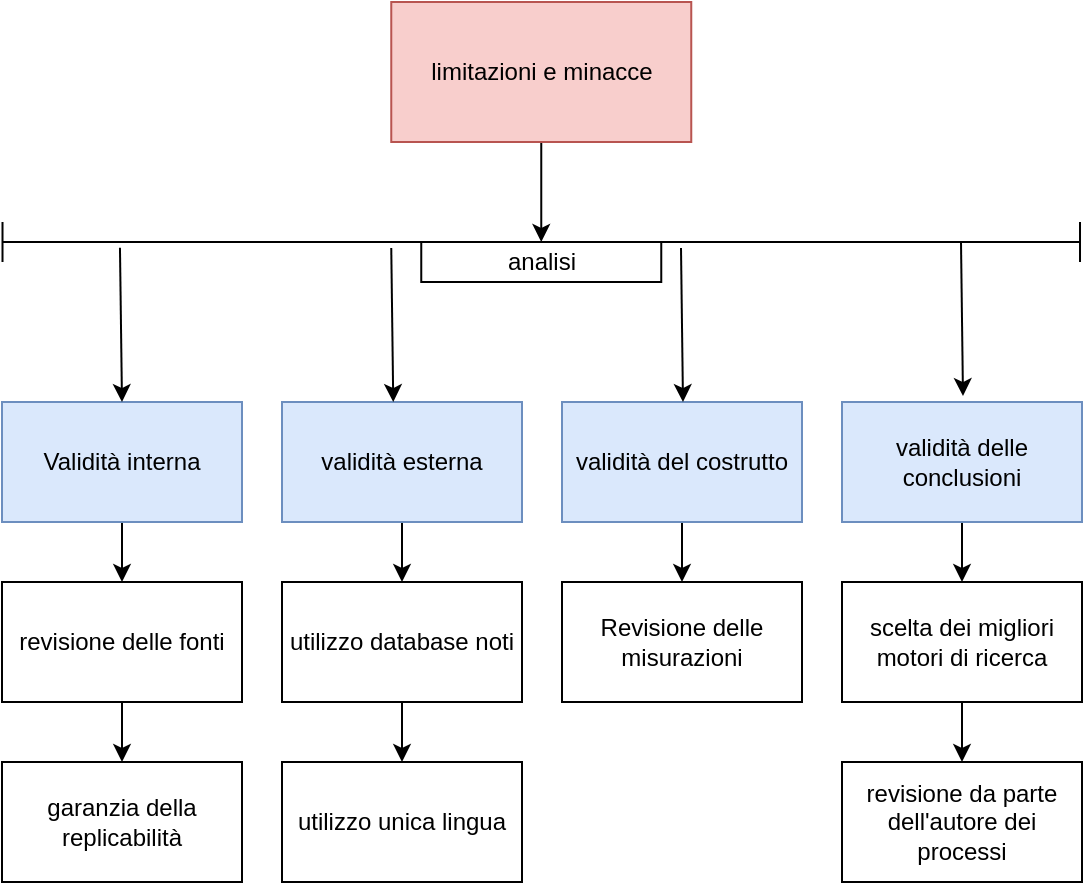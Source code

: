 <mxfile version="24.4.8" type="device">
  <diagram name="Pagina-1" id="fkAwXlmfzPaWWQe8Jp1b">
    <mxGraphModel dx="1434" dy="772" grid="1" gridSize="10" guides="1" tooltips="1" connect="1" arrows="1" fold="1" page="1" pageScale="1" pageWidth="827" pageHeight="1169" math="0" shadow="0">
      <root>
        <mxCell id="0" />
        <mxCell id="1" parent="0" />
        <mxCell id="FnD51-tb8JoLtEbYkaXV-12" style="edgeStyle=orthogonalEdgeStyle;rounded=0;orthogonalLoop=1;jettySize=auto;html=1;exitX=0.5;exitY=1;exitDx=0;exitDy=0;entryX=0.5;entryY=0;entryDx=0;entryDy=0;" parent="1" source="FnD51-tb8JoLtEbYkaXV-1" target="FnD51-tb8JoLtEbYkaXV-11" edge="1">
          <mxGeometry relative="1" as="geometry" />
        </mxCell>
        <mxCell id="FnD51-tb8JoLtEbYkaXV-1" value="limitazioni e minacce" style="rounded=0;whiteSpace=wrap;html=1;fillColor=#f8cecc;strokeColor=#b85450;" parent="1" vertex="1">
          <mxGeometry x="314.63" y="160" width="150" height="70" as="geometry" />
        </mxCell>
        <mxCell id="FnD51-tb8JoLtEbYkaXV-2" value="" style="shape=crossbar;whiteSpace=wrap;html=1;rounded=1;direction=south;rotation=90;" parent="1" vertex="1">
          <mxGeometry x="379.63" y="10.63" width="20" height="538.75" as="geometry" />
        </mxCell>
        <mxCell id="_lTY9vggsVqoPX2LZWq6-12" style="edgeStyle=orthogonalEdgeStyle;rounded=0;orthogonalLoop=1;jettySize=auto;html=1;exitX=0.5;exitY=1;exitDx=0;exitDy=0;entryX=0.5;entryY=0;entryDx=0;entryDy=0;" edge="1" parent="1" source="FnD51-tb8JoLtEbYkaXV-3" target="_lTY9vggsVqoPX2LZWq6-10">
          <mxGeometry relative="1" as="geometry" />
        </mxCell>
        <mxCell id="FnD51-tb8JoLtEbYkaXV-3" value="Validità interna" style="rounded=0;whiteSpace=wrap;html=1;fillColor=#dae8fc;strokeColor=#6c8ebf;" parent="1" vertex="1">
          <mxGeometry x="120" y="360" width="120" height="60" as="geometry" />
        </mxCell>
        <mxCell id="_lTY9vggsVqoPX2LZWq6-3" style="edgeStyle=orthogonalEdgeStyle;rounded=0;orthogonalLoop=1;jettySize=auto;html=1;exitX=0.5;exitY=1;exitDx=0;exitDy=0;entryX=0.5;entryY=0;entryDx=0;entryDy=0;" edge="1" parent="1" source="FnD51-tb8JoLtEbYkaXV-4" target="_lTY9vggsVqoPX2LZWq6-1">
          <mxGeometry relative="1" as="geometry" />
        </mxCell>
        <mxCell id="FnD51-tb8JoLtEbYkaXV-4" value="validità esterna" style="rounded=0;whiteSpace=wrap;html=1;fillColor=#dae8fc;strokeColor=#6c8ebf;" parent="1" vertex="1">
          <mxGeometry x="260" y="360" width="120" height="60" as="geometry" />
        </mxCell>
        <mxCell id="_lTY9vggsVqoPX2LZWq6-14" style="edgeStyle=orthogonalEdgeStyle;rounded=0;orthogonalLoop=1;jettySize=auto;html=1;exitX=0.5;exitY=1;exitDx=0;exitDy=0;" edge="1" parent="1" source="FnD51-tb8JoLtEbYkaXV-5" target="_lTY9vggsVqoPX2LZWq6-9">
          <mxGeometry relative="1" as="geometry" />
        </mxCell>
        <mxCell id="FnD51-tb8JoLtEbYkaXV-5" value="validità del costrutto" style="rounded=0;whiteSpace=wrap;html=1;fillColor=#dae8fc;strokeColor=#6c8ebf;" parent="1" vertex="1">
          <mxGeometry x="400" y="360" width="120" height="60" as="geometry" />
        </mxCell>
        <mxCell id="_lTY9vggsVqoPX2LZWq6-7" style="edgeStyle=orthogonalEdgeStyle;rounded=0;orthogonalLoop=1;jettySize=auto;html=1;exitX=0.5;exitY=1;exitDx=0;exitDy=0;entryX=0.5;entryY=0;entryDx=0;entryDy=0;" edge="1" parent="1" source="FnD51-tb8JoLtEbYkaXV-6" target="_lTY9vggsVqoPX2LZWq6-5">
          <mxGeometry relative="1" as="geometry" />
        </mxCell>
        <mxCell id="FnD51-tb8JoLtEbYkaXV-6" value="validità delle conclusioni" style="rounded=0;whiteSpace=wrap;html=1;fillColor=#dae8fc;strokeColor=#6c8ebf;" parent="1" vertex="1">
          <mxGeometry x="540" y="360" width="120" height="60" as="geometry" />
        </mxCell>
        <mxCell id="FnD51-tb8JoLtEbYkaXV-11" value="analisi" style="rounded=0;whiteSpace=wrap;html=1;" parent="1" vertex="1">
          <mxGeometry x="329.63" y="280" width="120" height="20" as="geometry" />
        </mxCell>
        <mxCell id="FnD51-tb8JoLtEbYkaXV-13" value="" style="endArrow=classic;html=1;rounded=0;exitX=0.891;exitY=0.359;exitDx=0;exitDy=0;exitPerimeter=0;entryX=0.5;entryY=0;entryDx=0;entryDy=0;" parent="1" source="FnD51-tb8JoLtEbYkaXV-2" target="FnD51-tb8JoLtEbYkaXV-3" edge="1">
          <mxGeometry width="50" height="50" relative="1" as="geometry">
            <mxPoint x="370" y="340" as="sourcePoint" />
            <mxPoint x="420" y="290" as="targetPoint" />
          </mxGeometry>
        </mxCell>
        <mxCell id="FnD51-tb8JoLtEbYkaXV-14" value="" style="endArrow=classic;html=1;rounded=0;exitX=0.891;exitY=0.359;exitDx=0;exitDy=0;exitPerimeter=0;entryX=0.5;entryY=0;entryDx=0;entryDy=0;" parent="1" edge="1">
          <mxGeometry width="50" height="50" relative="1" as="geometry">
            <mxPoint x="314.63" y="283" as="sourcePoint" />
            <mxPoint x="315.63" y="360" as="targetPoint" />
          </mxGeometry>
        </mxCell>
        <mxCell id="FnD51-tb8JoLtEbYkaXV-15" value="" style="endArrow=classic;html=1;rounded=0;exitX=0.891;exitY=0.359;exitDx=0;exitDy=0;exitPerimeter=0;entryX=0.5;entryY=0;entryDx=0;entryDy=0;" parent="1" edge="1">
          <mxGeometry width="50" height="50" relative="1" as="geometry">
            <mxPoint x="459.5" y="283" as="sourcePoint" />
            <mxPoint x="460.5" y="360" as="targetPoint" />
          </mxGeometry>
        </mxCell>
        <mxCell id="FnD51-tb8JoLtEbYkaXV-16" value="" style="endArrow=classic;html=1;rounded=0;exitX=0.891;exitY=0.359;exitDx=0;exitDy=0;exitPerimeter=0;entryX=0.5;entryY=0;entryDx=0;entryDy=0;" parent="1" edge="1">
          <mxGeometry width="50" height="50" relative="1" as="geometry">
            <mxPoint x="599.5" y="280" as="sourcePoint" />
            <mxPoint x="600.5" y="357" as="targetPoint" />
          </mxGeometry>
        </mxCell>
        <mxCell id="_lTY9vggsVqoPX2LZWq6-4" style="edgeStyle=orthogonalEdgeStyle;rounded=0;orthogonalLoop=1;jettySize=auto;html=1;exitX=0.5;exitY=1;exitDx=0;exitDy=0;entryX=0.5;entryY=0;entryDx=0;entryDy=0;" edge="1" parent="1" source="_lTY9vggsVqoPX2LZWq6-1" target="_lTY9vggsVqoPX2LZWq6-2">
          <mxGeometry relative="1" as="geometry" />
        </mxCell>
        <mxCell id="_lTY9vggsVqoPX2LZWq6-1" value="utilizzo database noti" style="rounded=0;whiteSpace=wrap;html=1;" vertex="1" parent="1">
          <mxGeometry x="260" y="450" width="120" height="60" as="geometry" />
        </mxCell>
        <mxCell id="_lTY9vggsVqoPX2LZWq6-2" value="utilizzo unica lingua" style="rounded=0;whiteSpace=wrap;html=1;" vertex="1" parent="1">
          <mxGeometry x="260" y="540" width="120" height="60" as="geometry" />
        </mxCell>
        <mxCell id="_lTY9vggsVqoPX2LZWq6-8" style="edgeStyle=orthogonalEdgeStyle;rounded=0;orthogonalLoop=1;jettySize=auto;html=1;exitX=0.5;exitY=1;exitDx=0;exitDy=0;entryX=0.5;entryY=0;entryDx=0;entryDy=0;" edge="1" parent="1" source="_lTY9vggsVqoPX2LZWq6-5" target="_lTY9vggsVqoPX2LZWq6-6">
          <mxGeometry relative="1" as="geometry" />
        </mxCell>
        <mxCell id="_lTY9vggsVqoPX2LZWq6-5" value="scelta dei migliori motori di ricerca" style="rounded=0;whiteSpace=wrap;html=1;" vertex="1" parent="1">
          <mxGeometry x="540" y="450" width="120" height="60" as="geometry" />
        </mxCell>
        <mxCell id="_lTY9vggsVqoPX2LZWq6-6" value="revisione da parte dell&#39;autore dei processi" style="rounded=0;whiteSpace=wrap;html=1;" vertex="1" parent="1">
          <mxGeometry x="540" y="540" width="120" height="60" as="geometry" />
        </mxCell>
        <mxCell id="_lTY9vggsVqoPX2LZWq6-9" value="Revisione delle misurazioni" style="rounded=0;whiteSpace=wrap;html=1;" vertex="1" parent="1">
          <mxGeometry x="400" y="450" width="120" height="60" as="geometry" />
        </mxCell>
        <mxCell id="_lTY9vggsVqoPX2LZWq6-13" style="edgeStyle=orthogonalEdgeStyle;rounded=0;orthogonalLoop=1;jettySize=auto;html=1;exitX=0.5;exitY=1;exitDx=0;exitDy=0;entryX=0.5;entryY=0;entryDx=0;entryDy=0;" edge="1" parent="1" source="_lTY9vggsVqoPX2LZWq6-10" target="_lTY9vggsVqoPX2LZWq6-11">
          <mxGeometry relative="1" as="geometry" />
        </mxCell>
        <mxCell id="_lTY9vggsVqoPX2LZWq6-10" value="revisione delle fonti" style="rounded=0;whiteSpace=wrap;html=1;" vertex="1" parent="1">
          <mxGeometry x="120" y="450" width="120" height="60" as="geometry" />
        </mxCell>
        <mxCell id="_lTY9vggsVqoPX2LZWq6-11" value="garanzia della replicabilità" style="rounded=0;whiteSpace=wrap;html=1;" vertex="1" parent="1">
          <mxGeometry x="120" y="540" width="120" height="60" as="geometry" />
        </mxCell>
      </root>
    </mxGraphModel>
  </diagram>
</mxfile>
